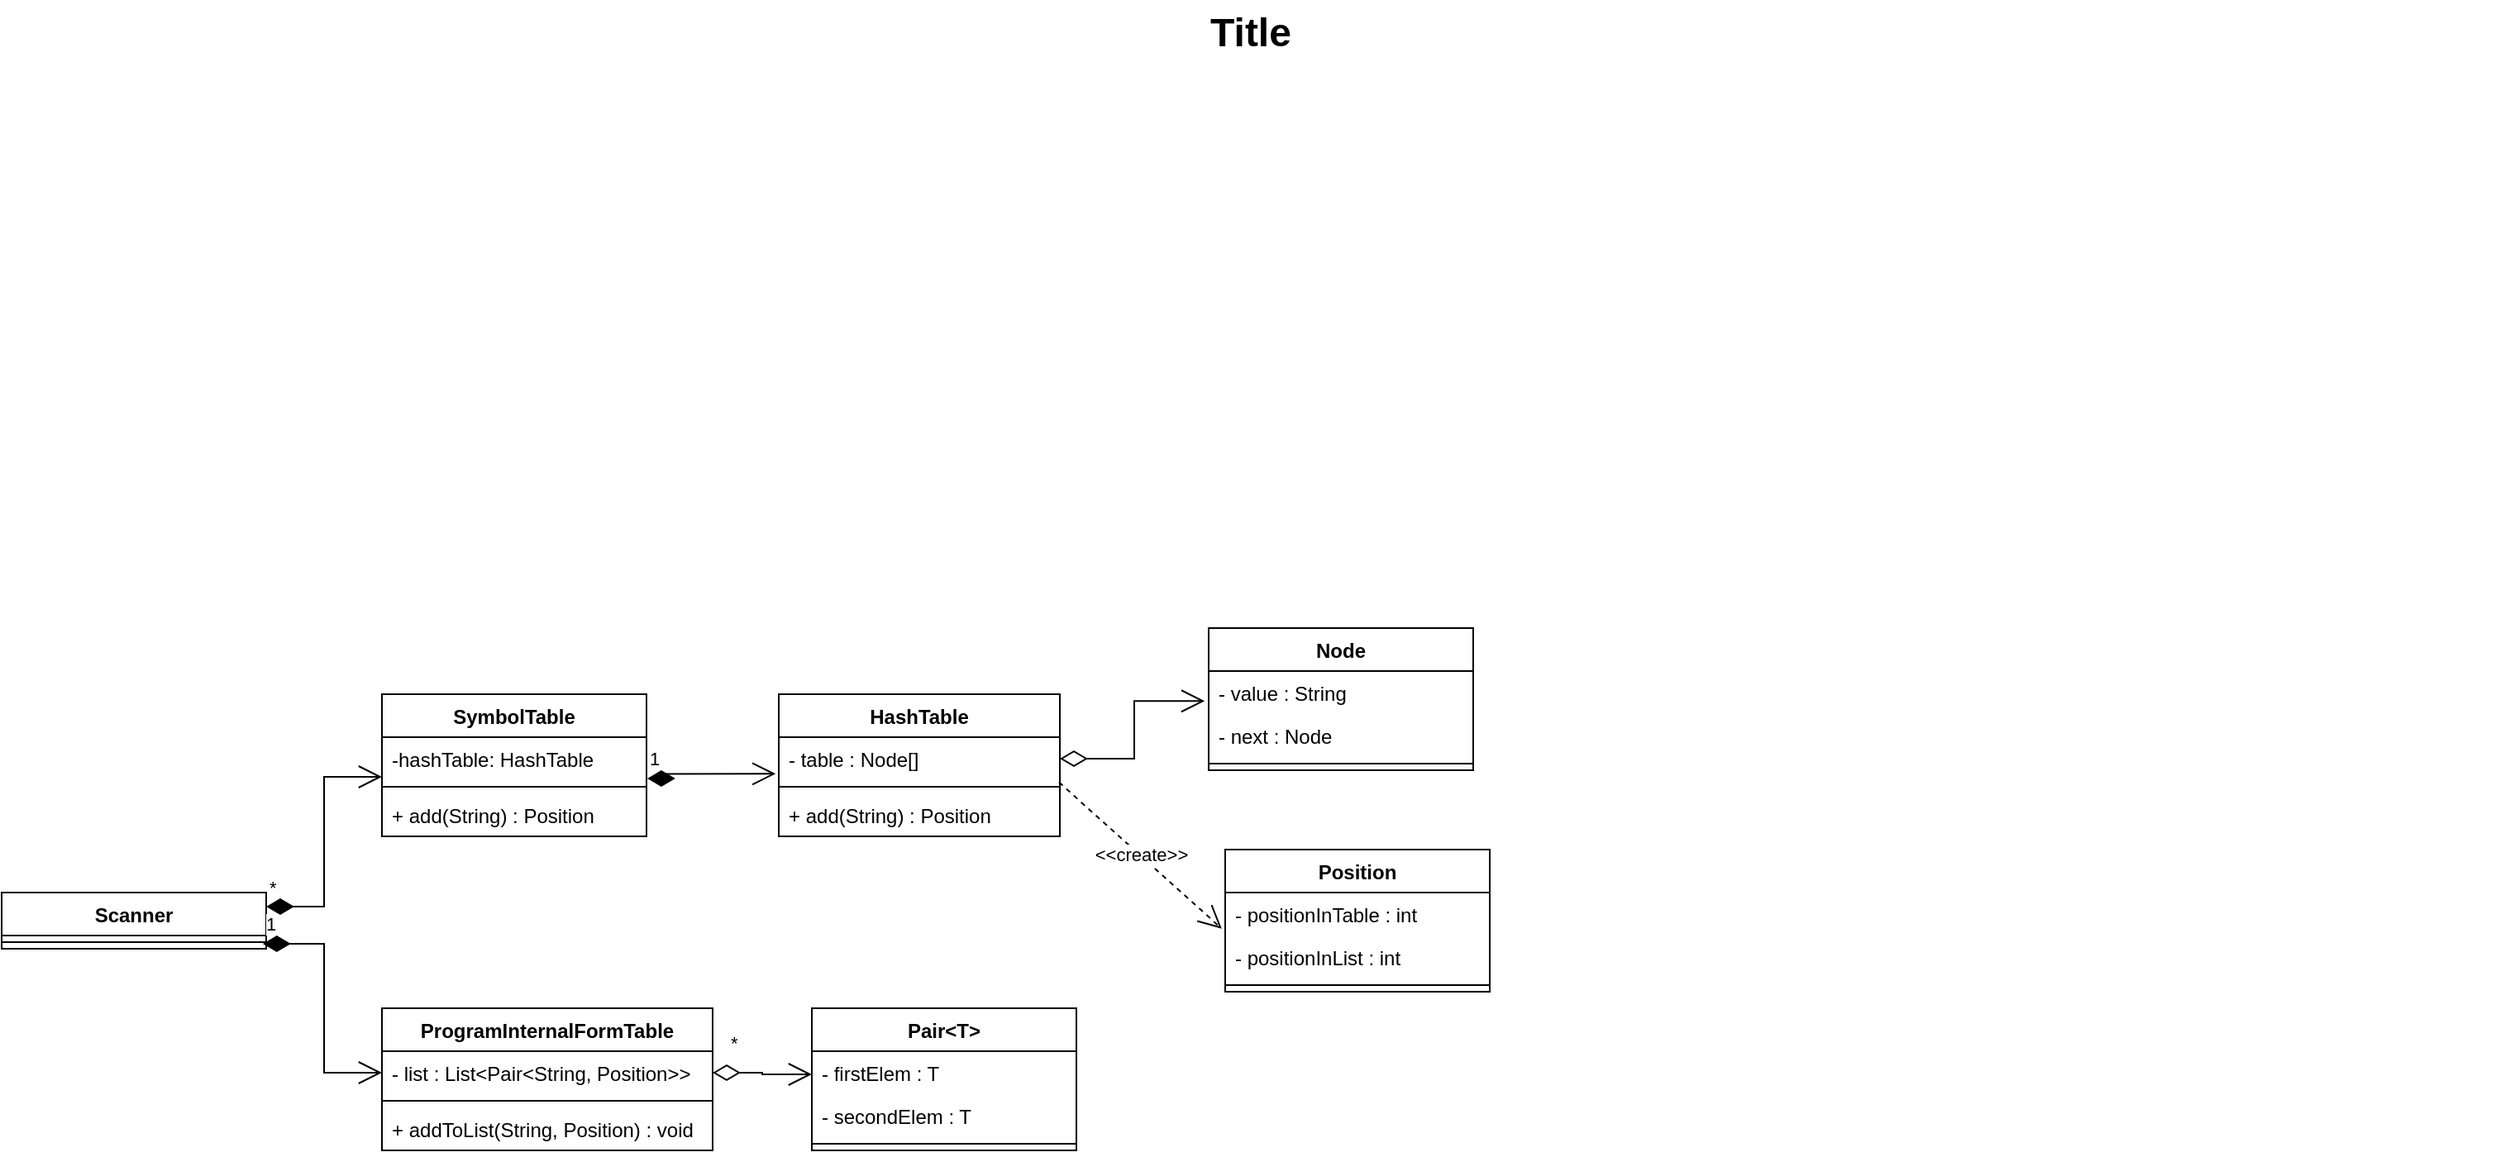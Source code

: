 <mxfile version="20.5.1" type="device"><diagram name="Page-1" id="929967ad-93f9-6ef4-fab6-5d389245f69c"><mxGraphModel dx="1422" dy="786" grid="1" gridSize="10" guides="1" tooltips="1" connect="1" arrows="1" fold="1" page="1" pageScale="1.5" pageWidth="1169" pageHeight="826" background="none" math="0" shadow="0"><root><mxCell id="0" style=";html=1;"/><mxCell id="1" style=";html=1;" parent="0"/><mxCell id="1672d66443f91eb5-23" value="Title" style="text;strokeColor=none;fillColor=none;html=1;fontSize=24;fontStyle=1;verticalAlign=middle;align=center;" parent="1" vertex="1"><mxGeometry x="120" y="40" width="1510" height="40" as="geometry"/></mxCell><mxCell id="N_dznRszmOaufhVvW_BD-1" value="Scanner" style="swimlane;fontStyle=1;align=center;verticalAlign=top;childLayout=stackLayout;horizontal=1;startSize=26;horizontalStack=0;resizeParent=1;resizeParentMax=0;resizeLast=0;collapsible=1;marginBottom=0;" vertex="1" parent="1"><mxGeometry x="120" y="580" width="160" height="34" as="geometry"/></mxCell><mxCell id="N_dznRszmOaufhVvW_BD-3" value="" style="line;strokeWidth=1;fillColor=none;align=left;verticalAlign=middle;spacingTop=-1;spacingLeft=3;spacingRight=3;rotatable=0;labelPosition=right;points=[];portConstraint=eastwest;strokeColor=inherit;" vertex="1" parent="N_dznRszmOaufhVvW_BD-1"><mxGeometry y="26" width="160" height="8" as="geometry"/></mxCell><mxCell id="N_dznRszmOaufhVvW_BD-5" value="SymbolTable" style="swimlane;fontStyle=1;align=center;verticalAlign=top;childLayout=stackLayout;horizontal=1;startSize=26;horizontalStack=0;resizeParent=1;resizeParentMax=0;resizeLast=0;collapsible=1;marginBottom=0;" vertex="1" parent="1"><mxGeometry x="350" y="460" width="160" height="86" as="geometry"/></mxCell><mxCell id="N_dznRszmOaufhVvW_BD-6" value="-hashTable: HashTable" style="text;strokeColor=none;fillColor=none;align=left;verticalAlign=top;spacingLeft=4;spacingRight=4;overflow=hidden;rotatable=0;points=[[0,0.5],[1,0.5]];portConstraint=eastwest;" vertex="1" parent="N_dznRszmOaufhVvW_BD-5"><mxGeometry y="26" width="160" height="26" as="geometry"/></mxCell><mxCell id="N_dznRszmOaufhVvW_BD-7" value="" style="line;strokeWidth=1;fillColor=none;align=left;verticalAlign=middle;spacingTop=-1;spacingLeft=3;spacingRight=3;rotatable=0;labelPosition=right;points=[];portConstraint=eastwest;strokeColor=inherit;" vertex="1" parent="N_dznRszmOaufhVvW_BD-5"><mxGeometry y="52" width="160" height="8" as="geometry"/></mxCell><mxCell id="N_dznRszmOaufhVvW_BD-8" value="+ add(String) : Position" style="text;strokeColor=none;fillColor=none;align=left;verticalAlign=top;spacingLeft=4;spacingRight=4;overflow=hidden;rotatable=0;points=[[0,0.5],[1,0.5]];portConstraint=eastwest;" vertex="1" parent="N_dznRszmOaufhVvW_BD-5"><mxGeometry y="60" width="160" height="26" as="geometry"/></mxCell><mxCell id="N_dznRszmOaufhVvW_BD-12" value="ProgramInternalFormTable" style="swimlane;fontStyle=1;align=center;verticalAlign=top;childLayout=stackLayout;horizontal=1;startSize=26;horizontalStack=0;resizeParent=1;resizeParentMax=0;resizeLast=0;collapsible=1;marginBottom=0;" vertex="1" parent="1"><mxGeometry x="350" y="650" width="200" height="86" as="geometry"/></mxCell><mxCell id="N_dznRszmOaufhVvW_BD-13" value="- list : List&lt;Pair&lt;String, Position&gt;&gt;" style="text;strokeColor=none;fillColor=none;align=left;verticalAlign=top;spacingLeft=4;spacingRight=4;overflow=hidden;rotatable=0;points=[[0,0.5],[1,0.5]];portConstraint=eastwest;" vertex="1" parent="N_dznRszmOaufhVvW_BD-12"><mxGeometry y="26" width="200" height="26" as="geometry"/></mxCell><mxCell id="N_dznRszmOaufhVvW_BD-14" value="" style="line;strokeWidth=1;fillColor=none;align=left;verticalAlign=middle;spacingTop=-1;spacingLeft=3;spacingRight=3;rotatable=0;labelPosition=right;points=[];portConstraint=eastwest;strokeColor=inherit;" vertex="1" parent="N_dznRszmOaufhVvW_BD-12"><mxGeometry y="52" width="200" height="8" as="geometry"/></mxCell><mxCell id="N_dznRszmOaufhVvW_BD-15" value="+ addToList(String, Position) : void" style="text;strokeColor=none;fillColor=none;align=left;verticalAlign=top;spacingLeft=4;spacingRight=4;overflow=hidden;rotatable=0;points=[[0,0.5],[1,0.5]];portConstraint=eastwest;" vertex="1" parent="N_dznRszmOaufhVvW_BD-12"><mxGeometry y="60" width="200" height="26" as="geometry"/></mxCell><mxCell id="N_dznRszmOaufhVvW_BD-16" value="1" style="endArrow=open;html=1;endSize=12;startArrow=diamondThin;startSize=14;startFill=1;edgeStyle=orthogonalEdgeStyle;align=left;verticalAlign=bottom;rounded=0;exitX=0.987;exitY=0.625;exitDx=0;exitDy=0;exitPerimeter=0;entryX=0;entryY=0.5;entryDx=0;entryDy=0;" edge="1" parent="1" source="N_dznRszmOaufhVvW_BD-3" target="N_dznRszmOaufhVvW_BD-13"><mxGeometry x="-1" y="3" relative="1" as="geometry"><mxPoint x="340" y="570" as="sourcePoint"/><mxPoint x="500" y="570" as="targetPoint"/></mxGeometry></mxCell><mxCell id="N_dznRszmOaufhVvW_BD-17" value="*" style="endArrow=open;html=1;endSize=12;startArrow=diamondThin;startSize=14;startFill=1;edgeStyle=orthogonalEdgeStyle;align=left;verticalAlign=bottom;rounded=0;exitX=1;exitY=0.25;exitDx=0;exitDy=0;entryX=0;entryY=0.923;entryDx=0;entryDy=0;entryPerimeter=0;" edge="1" parent="1" source="N_dznRszmOaufhVvW_BD-1" target="N_dznRszmOaufhVvW_BD-6"><mxGeometry x="-1" y="3" relative="1" as="geometry"><mxPoint x="340" y="570" as="sourcePoint"/><mxPoint x="500" y="570" as="targetPoint"/></mxGeometry></mxCell><mxCell id="N_dznRszmOaufhVvW_BD-18" value="HashTable" style="swimlane;fontStyle=1;align=center;verticalAlign=top;childLayout=stackLayout;horizontal=1;startSize=26;horizontalStack=0;resizeParent=1;resizeParentMax=0;resizeLast=0;collapsible=1;marginBottom=0;" vertex="1" parent="1"><mxGeometry x="590" y="460" width="170" height="86" as="geometry"/></mxCell><mxCell id="N_dznRszmOaufhVvW_BD-19" value="- table : Node[]" style="text;strokeColor=none;fillColor=none;align=left;verticalAlign=top;spacingLeft=4;spacingRight=4;overflow=hidden;rotatable=0;points=[[0,0.5],[1,0.5]];portConstraint=eastwest;" vertex="1" parent="N_dznRszmOaufhVvW_BD-18"><mxGeometry y="26" width="170" height="26" as="geometry"/></mxCell><mxCell id="N_dznRszmOaufhVvW_BD-20" value="" style="line;strokeWidth=1;fillColor=none;align=left;verticalAlign=middle;spacingTop=-1;spacingLeft=3;spacingRight=3;rotatable=0;labelPosition=right;points=[];portConstraint=eastwest;strokeColor=inherit;" vertex="1" parent="N_dznRszmOaufhVvW_BD-18"><mxGeometry y="52" width="170" height="8" as="geometry"/></mxCell><mxCell id="N_dznRszmOaufhVvW_BD-21" value="+ add(String) : Position" style="text;strokeColor=none;fillColor=none;align=left;verticalAlign=top;spacingLeft=4;spacingRight=4;overflow=hidden;rotatable=0;points=[[0,0.5],[1,0.5]];portConstraint=eastwest;" vertex="1" parent="N_dznRszmOaufhVvW_BD-18"><mxGeometry y="60" width="170" height="26" as="geometry"/></mxCell><mxCell id="N_dznRszmOaufhVvW_BD-23" value="1" style="endArrow=open;html=1;endSize=12;startArrow=diamondThin;startSize=14;startFill=1;edgeStyle=orthogonalEdgeStyle;align=left;verticalAlign=bottom;rounded=0;exitX=1.003;exitY=0.962;exitDx=0;exitDy=0;exitPerimeter=0;entryX=-0.011;entryY=0.852;entryDx=0;entryDy=0;entryPerimeter=0;" edge="1" parent="1" source="N_dznRszmOaufhVvW_BD-6" target="N_dznRszmOaufhVvW_BD-19"><mxGeometry x="-1" y="3" relative="1" as="geometry"><mxPoint x="340" y="570" as="sourcePoint"/><mxPoint x="500" y="570" as="targetPoint"/><Array as="points"><mxPoint x="520" y="511"/><mxPoint x="520" y="508"/></Array></mxGeometry></mxCell><mxCell id="N_dznRszmOaufhVvW_BD-24" value="Node" style="swimlane;fontStyle=1;align=center;verticalAlign=top;childLayout=stackLayout;horizontal=1;startSize=26;horizontalStack=0;resizeParent=1;resizeParentMax=0;resizeLast=0;collapsible=1;marginBottom=0;" vertex="1" parent="1"><mxGeometry x="850" y="420" width="160" height="86" as="geometry"/></mxCell><mxCell id="N_dznRszmOaufhVvW_BD-25" value="- value : String" style="text;strokeColor=none;fillColor=none;align=left;verticalAlign=top;spacingLeft=4;spacingRight=4;overflow=hidden;rotatable=0;points=[[0,0.5],[1,0.5]];portConstraint=eastwest;" vertex="1" parent="N_dznRszmOaufhVvW_BD-24"><mxGeometry y="26" width="160" height="26" as="geometry"/></mxCell><mxCell id="N_dznRszmOaufhVvW_BD-28" value="- next : Node" style="text;strokeColor=none;fillColor=none;align=left;verticalAlign=top;spacingLeft=4;spacingRight=4;overflow=hidden;rotatable=0;points=[[0,0.5],[1,0.5]];portConstraint=eastwest;" vertex="1" parent="N_dznRszmOaufhVvW_BD-24"><mxGeometry y="52" width="160" height="26" as="geometry"/></mxCell><mxCell id="N_dznRszmOaufhVvW_BD-26" value="" style="line;strokeWidth=1;fillColor=none;align=left;verticalAlign=middle;spacingTop=-1;spacingLeft=3;spacingRight=3;rotatable=0;labelPosition=right;points=[];portConstraint=eastwest;strokeColor=inherit;" vertex="1" parent="N_dznRszmOaufhVvW_BD-24"><mxGeometry y="78" width="160" height="8" as="geometry"/></mxCell><mxCell id="N_dznRszmOaufhVvW_BD-33" value="Position" style="swimlane;fontStyle=1;align=center;verticalAlign=top;childLayout=stackLayout;horizontal=1;startSize=26;horizontalStack=0;resizeParent=1;resizeParentMax=0;resizeLast=0;collapsible=1;marginBottom=0;" vertex="1" parent="1"><mxGeometry x="860" y="554" width="160" height="86" as="geometry"/></mxCell><mxCell id="N_dznRszmOaufhVvW_BD-34" value="- positionInTable : int" style="text;strokeColor=none;fillColor=none;align=left;verticalAlign=top;spacingLeft=4;spacingRight=4;overflow=hidden;rotatable=0;points=[[0,0.5],[1,0.5]];portConstraint=eastwest;" vertex="1" parent="N_dznRszmOaufhVvW_BD-33"><mxGeometry y="26" width="160" height="26" as="geometry"/></mxCell><mxCell id="N_dznRszmOaufhVvW_BD-37" value="- positionInList : int" style="text;strokeColor=none;fillColor=none;align=left;verticalAlign=top;spacingLeft=4;spacingRight=4;overflow=hidden;rotatable=0;points=[[0,0.5],[1,0.5]];portConstraint=eastwest;" vertex="1" parent="N_dznRszmOaufhVvW_BD-33"><mxGeometry y="52" width="160" height="26" as="geometry"/></mxCell><mxCell id="N_dznRszmOaufhVvW_BD-35" value="" style="line;strokeWidth=1;fillColor=none;align=left;verticalAlign=middle;spacingTop=-1;spacingLeft=3;spacingRight=3;rotatable=0;labelPosition=right;points=[];portConstraint=eastwest;strokeColor=inherit;" vertex="1" parent="N_dznRszmOaufhVvW_BD-33"><mxGeometry y="78" width="160" height="8" as="geometry"/></mxCell><mxCell id="N_dznRszmOaufhVvW_BD-38" value="" style="endArrow=open;html=1;endSize=12;startArrow=diamondThin;startSize=14;startFill=0;edgeStyle=orthogonalEdgeStyle;align=left;verticalAlign=bottom;rounded=0;entryX=-0.015;entryY=0.698;entryDx=0;entryDy=0;entryPerimeter=0;exitX=1;exitY=0.5;exitDx=0;exitDy=0;" edge="1" parent="1" source="N_dznRszmOaufhVvW_BD-19" target="N_dznRszmOaufhVvW_BD-25"><mxGeometry x="-1" y="3" relative="1" as="geometry"><mxPoint x="530" y="560" as="sourcePoint"/><mxPoint x="690" y="560" as="targetPoint"/></mxGeometry></mxCell><mxCell id="N_dznRszmOaufhVvW_BD-39" value="&amp;lt;&amp;lt;create&amp;gt;&amp;gt;" style="endArrow=open;endSize=12;dashed=1;html=1;rounded=0;exitX=0.997;exitY=1.049;exitDx=0;exitDy=0;exitPerimeter=0;entryX=-0.013;entryY=0.841;entryDx=0;entryDy=0;entryPerimeter=0;" edge="1" parent="1" source="N_dznRszmOaufhVvW_BD-19" target="N_dznRszmOaufhVvW_BD-34"><mxGeometry width="160" relative="1" as="geometry"><mxPoint x="530" y="560" as="sourcePoint"/><mxPoint x="690" y="560" as="targetPoint"/></mxGeometry></mxCell><mxCell id="N_dznRszmOaufhVvW_BD-40" value="Pair&lt;T&gt;" style="swimlane;fontStyle=1;align=center;verticalAlign=top;childLayout=stackLayout;horizontal=1;startSize=26;horizontalStack=0;resizeParent=1;resizeParentMax=0;resizeLast=0;collapsible=1;marginBottom=0;" vertex="1" parent="1"><mxGeometry x="610" y="650" width="160" height="86" as="geometry"/></mxCell><mxCell id="N_dznRszmOaufhVvW_BD-41" value="- firstElem : T" style="text;strokeColor=none;fillColor=none;align=left;verticalAlign=top;spacingLeft=4;spacingRight=4;overflow=hidden;rotatable=0;points=[[0,0.5],[1,0.5]];portConstraint=eastwest;" vertex="1" parent="N_dznRszmOaufhVvW_BD-40"><mxGeometry y="26" width="160" height="26" as="geometry"/></mxCell><mxCell id="N_dznRszmOaufhVvW_BD-47" value="- secondElem : T" style="text;strokeColor=none;fillColor=none;align=left;verticalAlign=top;spacingLeft=4;spacingRight=4;overflow=hidden;rotatable=0;points=[[0,0.5],[1,0.5]];portConstraint=eastwest;" vertex="1" parent="N_dznRszmOaufhVvW_BD-40"><mxGeometry y="52" width="160" height="26" as="geometry"/></mxCell><mxCell id="N_dznRszmOaufhVvW_BD-42" value="" style="line;strokeWidth=1;fillColor=none;align=left;verticalAlign=middle;spacingTop=-1;spacingLeft=3;spacingRight=3;rotatable=0;labelPosition=right;points=[];portConstraint=eastwest;strokeColor=inherit;" vertex="1" parent="N_dznRszmOaufhVvW_BD-40"><mxGeometry y="78" width="160" height="8" as="geometry"/></mxCell><mxCell id="N_dznRszmOaufhVvW_BD-48" value="*" style="endArrow=open;html=1;endSize=12;startArrow=diamondThin;startSize=14;startFill=0;edgeStyle=orthogonalEdgeStyle;align=left;verticalAlign=bottom;rounded=0;exitX=1;exitY=0.5;exitDx=0;exitDy=0;" edge="1" parent="1" source="N_dznRszmOaufhVvW_BD-13"><mxGeometry x="-0.718" y="9" relative="1" as="geometry"><mxPoint x="530" y="560" as="sourcePoint"/><mxPoint x="610" y="690" as="targetPoint"/><Array as="points"><mxPoint x="580" y="689"/><mxPoint x="580" y="690"/></Array><mxPoint as="offset"/></mxGeometry></mxCell></root></mxGraphModel></diagram></mxfile>